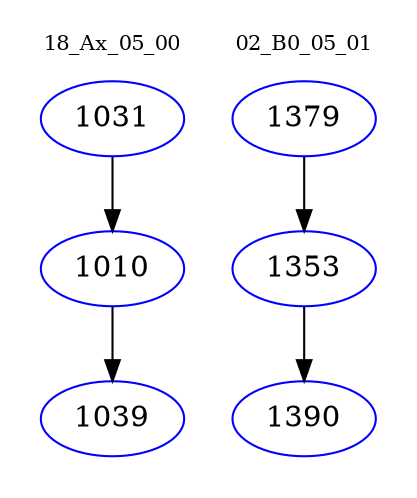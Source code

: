 digraph{
subgraph cluster_0 {
color = white
label = "18_Ax_05_00";
fontsize=10;
T0_1031 [label="1031", color="blue"]
T0_1031 -> T0_1010 [color="black"]
T0_1010 [label="1010", color="blue"]
T0_1010 -> T0_1039 [color="black"]
T0_1039 [label="1039", color="blue"]
}
subgraph cluster_1 {
color = white
label = "02_B0_05_01";
fontsize=10;
T1_1379 [label="1379", color="blue"]
T1_1379 -> T1_1353 [color="black"]
T1_1353 [label="1353", color="blue"]
T1_1353 -> T1_1390 [color="black"]
T1_1390 [label="1390", color="blue"]
}
}
